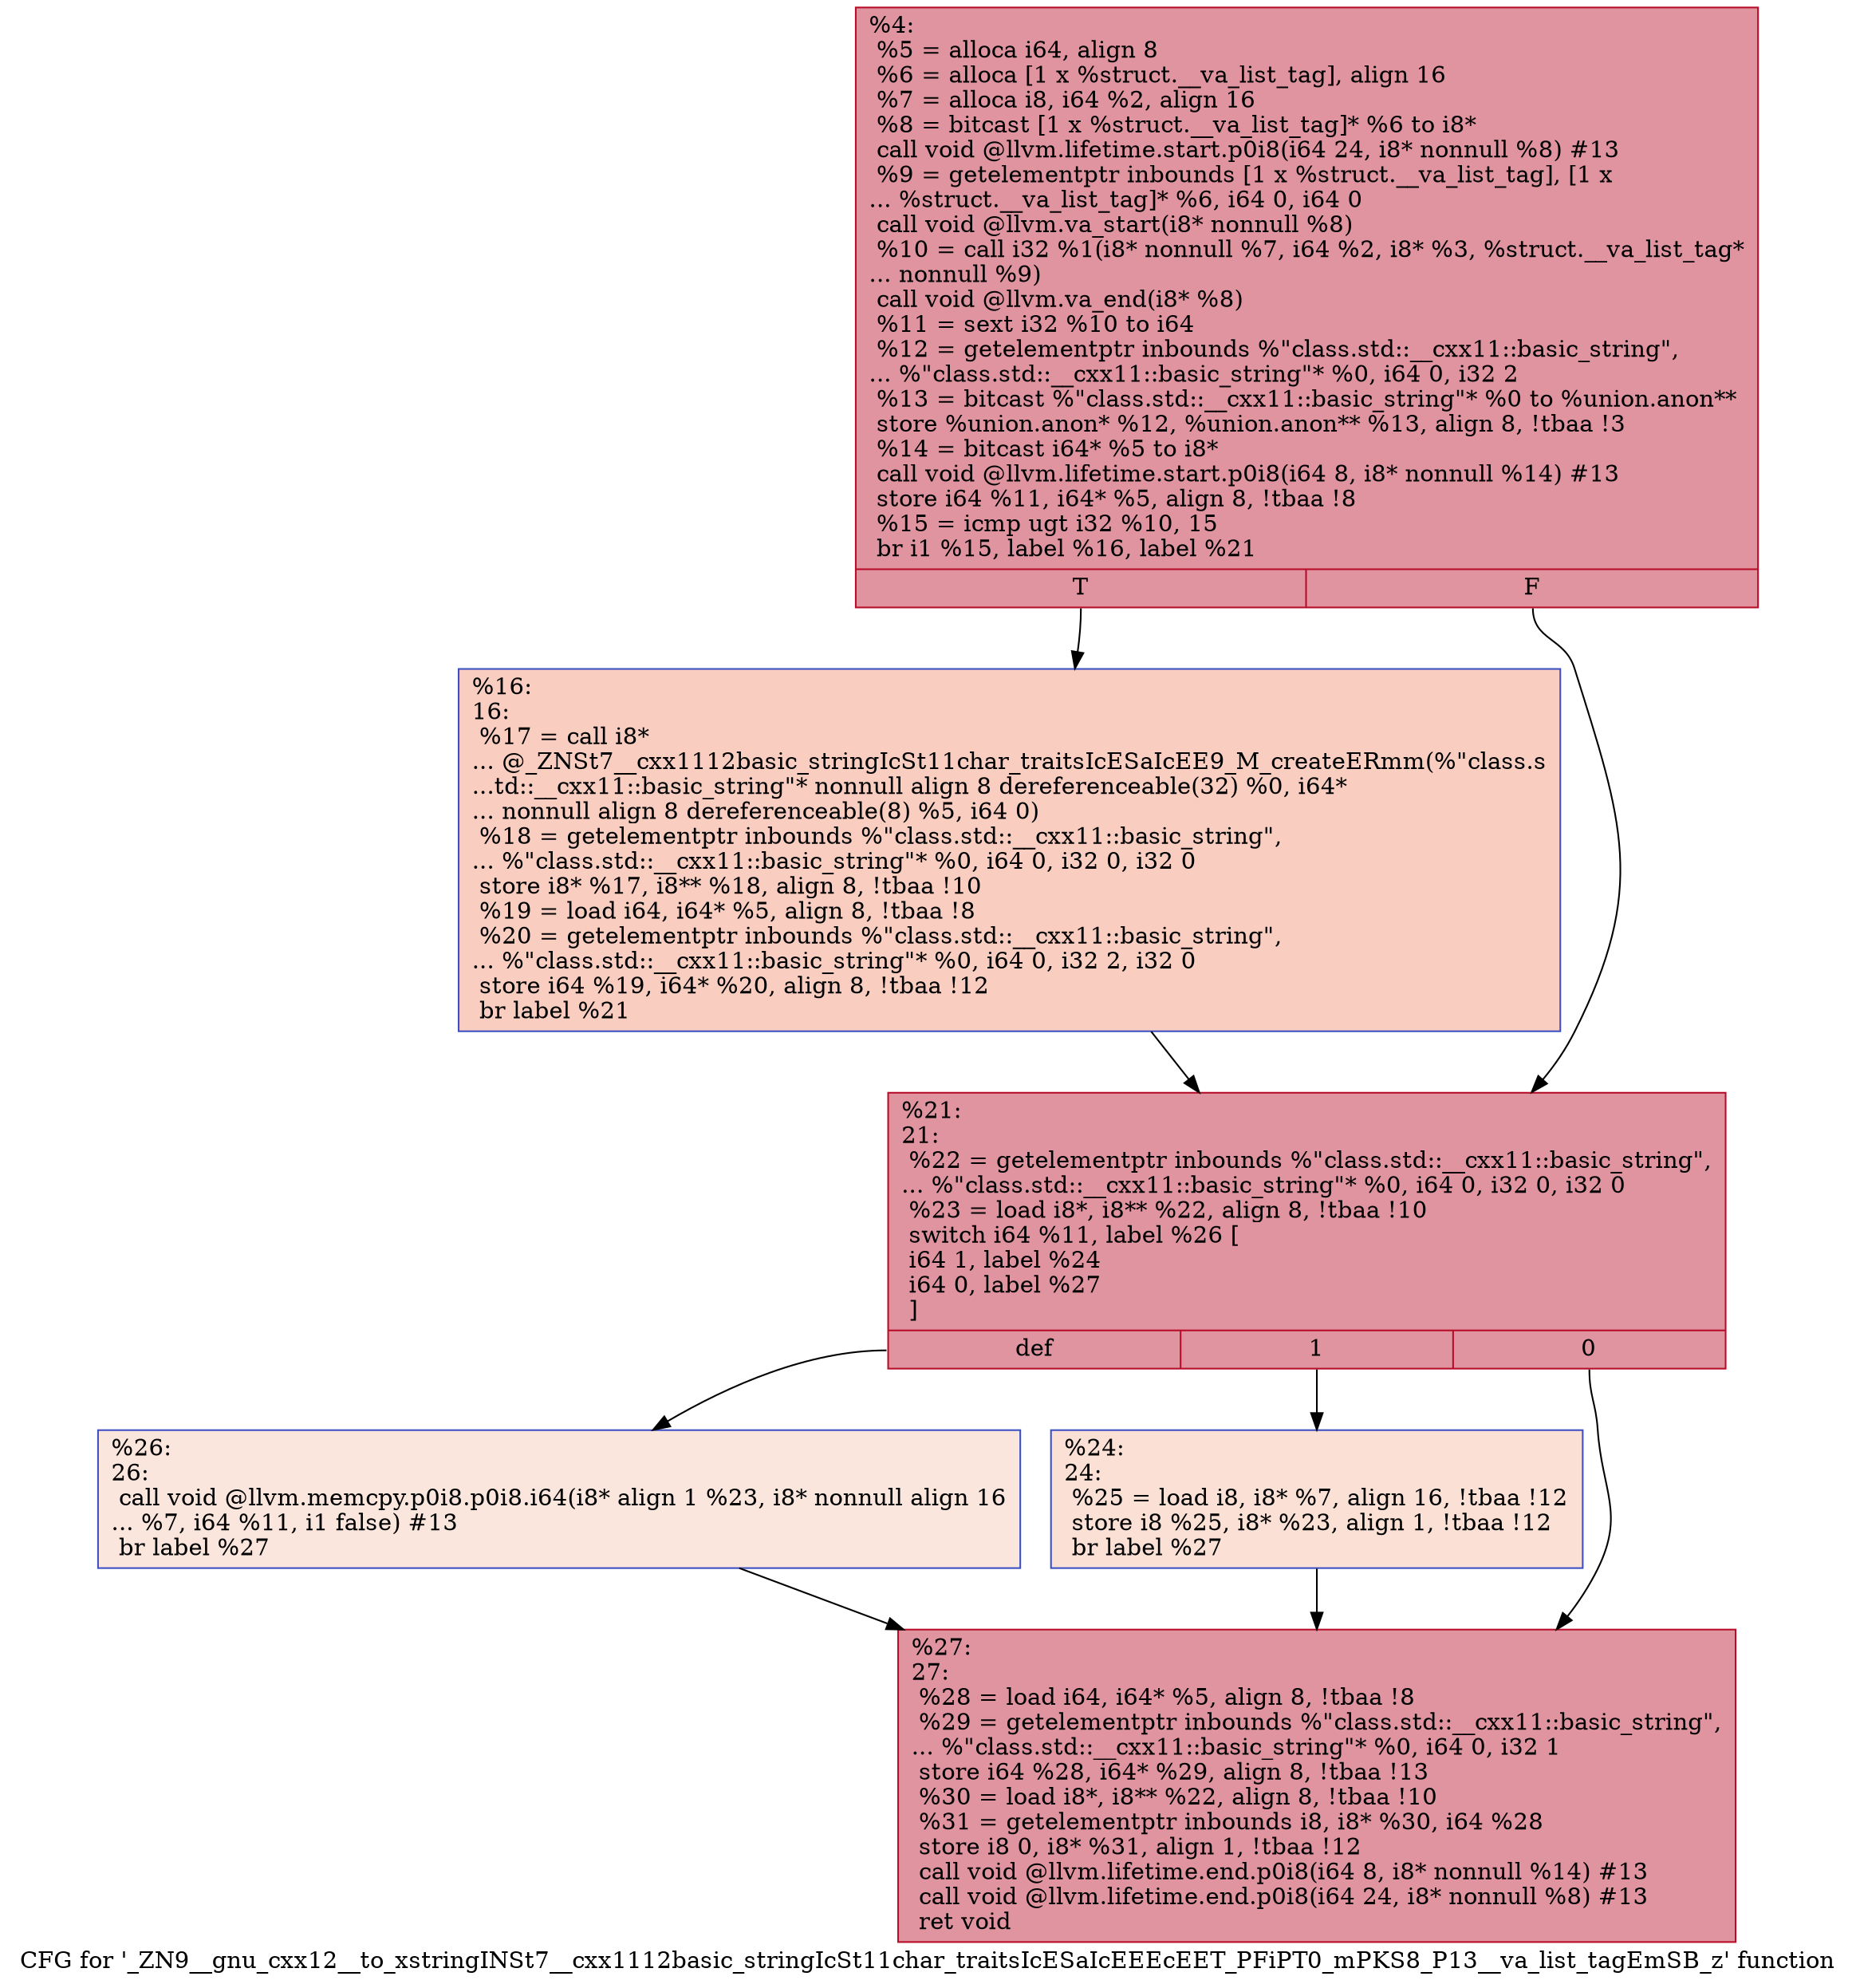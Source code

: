 digraph "CFG for '_ZN9__gnu_cxx12__to_xstringINSt7__cxx1112basic_stringIcSt11char_traitsIcESaIcEEEcEET_PFiPT0_mPKS8_P13__va_list_tagEmSB_z' function" {
	label="CFG for '_ZN9__gnu_cxx12__to_xstringINSt7__cxx1112basic_stringIcSt11char_traitsIcESaIcEEEcEET_PFiPT0_mPKS8_P13__va_list_tagEmSB_z' function";

	Node0x5573c1c99850 [shape=record,color="#b70d28ff", style=filled, fillcolor="#b70d2870",label="{%4:\l  %5 = alloca i64, align 8\l  %6 = alloca [1 x %struct.__va_list_tag], align 16\l  %7 = alloca i8, i64 %2, align 16\l  %8 = bitcast [1 x %struct.__va_list_tag]* %6 to i8*\l  call void @llvm.lifetime.start.p0i8(i64 24, i8* nonnull %8) #13\l  %9 = getelementptr inbounds [1 x %struct.__va_list_tag], [1 x\l... %struct.__va_list_tag]* %6, i64 0, i64 0\l  call void @llvm.va_start(i8* nonnull %8)\l  %10 = call i32 %1(i8* nonnull %7, i64 %2, i8* %3, %struct.__va_list_tag*\l... nonnull %9)\l  call void @llvm.va_end(i8* %8)\l  %11 = sext i32 %10 to i64\l  %12 = getelementptr inbounds %\"class.std::__cxx11::basic_string\",\l... %\"class.std::__cxx11::basic_string\"* %0, i64 0, i32 2\l  %13 = bitcast %\"class.std::__cxx11::basic_string\"* %0 to %union.anon**\l  store %union.anon* %12, %union.anon** %13, align 8, !tbaa !3\l  %14 = bitcast i64* %5 to i8*\l  call void @llvm.lifetime.start.p0i8(i64 8, i8* nonnull %14) #13\l  store i64 %11, i64* %5, align 8, !tbaa !8\l  %15 = icmp ugt i32 %10, 15\l  br i1 %15, label %16, label %21\l|{<s0>T|<s1>F}}"];
	Node0x5573c1c99850:s0 -> Node0x5573c1c9a4d0;
	Node0x5573c1c99850:s1 -> Node0x5573c1c9a520;
	Node0x5573c1c9a4d0 [shape=record,color="#3d50c3ff", style=filled, fillcolor="#f2907270",label="{%16:\l16:                                               \l  %17 = call i8*\l... @_ZNSt7__cxx1112basic_stringIcSt11char_traitsIcESaIcEE9_M_createERmm(%\"class.s\l...td::__cxx11::basic_string\"* nonnull align 8 dereferenceable(32) %0, i64*\l... nonnull align 8 dereferenceable(8) %5, i64 0)\l  %18 = getelementptr inbounds %\"class.std::__cxx11::basic_string\",\l... %\"class.std::__cxx11::basic_string\"* %0, i64 0, i32 0, i32 0\l  store i8* %17, i8** %18, align 8, !tbaa !10\l  %19 = load i64, i64* %5, align 8, !tbaa !8\l  %20 = getelementptr inbounds %\"class.std::__cxx11::basic_string\",\l... %\"class.std::__cxx11::basic_string\"* %0, i64 0, i32 2, i32 0\l  store i64 %19, i64* %20, align 8, !tbaa !12\l  br label %21\l}"];
	Node0x5573c1c9a4d0 -> Node0x5573c1c9a520;
	Node0x5573c1c9a520 [shape=record,color="#b70d28ff", style=filled, fillcolor="#b70d2870",label="{%21:\l21:                                               \l  %22 = getelementptr inbounds %\"class.std::__cxx11::basic_string\",\l... %\"class.std::__cxx11::basic_string\"* %0, i64 0, i32 0, i32 0\l  %23 = load i8*, i8** %22, align 8, !tbaa !10\l  switch i64 %11, label %26 [\l    i64 1, label %24\l    i64 0, label %27\l  ]\l|{<s0>def|<s1>1|<s2>0}}"];
	Node0x5573c1c9a520:s0 -> Node0x5573c1c9a620;
	Node0x5573c1c9a520:s1 -> Node0x5573c1c9ac20;
	Node0x5573c1c9a520:s2 -> Node0x5573c1c9ac70;
	Node0x5573c1c9ac20 [shape=record,color="#3d50c3ff", style=filled, fillcolor="#f7bca170",label="{%24:\l24:                                               \l  %25 = load i8, i8* %7, align 16, !tbaa !12\l  store i8 %25, i8* %23, align 1, !tbaa !12\l  br label %27\l}"];
	Node0x5573c1c9ac20 -> Node0x5573c1c9ac70;
	Node0x5573c1c9a620 [shape=record,color="#3d50c3ff", style=filled, fillcolor="#f3c7b170",label="{%26:\l26:                                               \l  call void @llvm.memcpy.p0i8.p0i8.i64(i8* align 1 %23, i8* nonnull align 16\l... %7, i64 %11, i1 false) #13\l  br label %27\l}"];
	Node0x5573c1c9a620 -> Node0x5573c1c9ac70;
	Node0x5573c1c9ac70 [shape=record,color="#b70d28ff", style=filled, fillcolor="#b70d2870",label="{%27:\l27:                                               \l  %28 = load i64, i64* %5, align 8, !tbaa !8\l  %29 = getelementptr inbounds %\"class.std::__cxx11::basic_string\",\l... %\"class.std::__cxx11::basic_string\"* %0, i64 0, i32 1\l  store i64 %28, i64* %29, align 8, !tbaa !13\l  %30 = load i8*, i8** %22, align 8, !tbaa !10\l  %31 = getelementptr inbounds i8, i8* %30, i64 %28\l  store i8 0, i8* %31, align 1, !tbaa !12\l  call void @llvm.lifetime.end.p0i8(i64 8, i8* nonnull %14) #13\l  call void @llvm.lifetime.end.p0i8(i64 24, i8* nonnull %8) #13\l  ret void\l}"];
}
